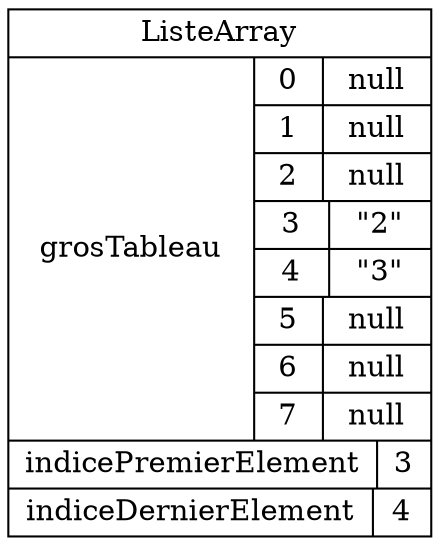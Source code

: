 digraph "arrayList02" {
graph ["rankdir"="LR","compound"="true"]
"" ["shape"="record","label"="<_C>ListeArray|{grosTableau|{{0|null}|{1|null}|{2|null}|{3|\"2\"}|{4|\"3\"}|{5|null}|{6|null}|{7|null}}}|{indicePremierElement|3}|{indiceDernierElement|4}","style"="filled","fillcolor"="white"]
}